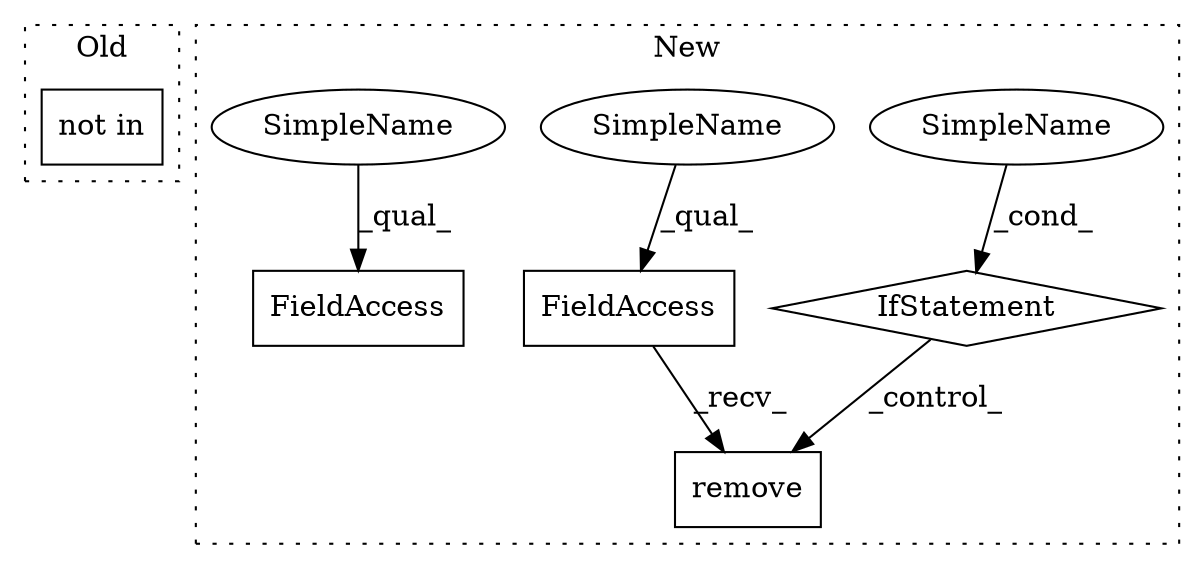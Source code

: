 digraph G {
subgraph cluster0 {
1 [label="not in" a="108" s="9170" l="41" shape="box"];
label = "Old";
style="dotted";
}
subgraph cluster1 {
2 [label="remove" a="32" s="9533,9554" l="7,1" shape="box"];
3 [label="IfStatement" a="25" s="9419,9492" l="4,2" shape="diamond"];
4 [label="SimpleName" a="42" s="" l="" shape="ellipse"];
5 [label="FieldAccess" a="22" s="9504" l="28" shape="box"];
6 [label="FieldAccess" a="22" s="9463" l="28" shape="box"];
7 [label="SimpleName" a="42" s="9504" l="13" shape="ellipse"];
8 [label="SimpleName" a="42" s="9463" l="13" shape="ellipse"];
label = "New";
style="dotted";
}
3 -> 2 [label="_control_"];
4 -> 3 [label="_cond_"];
5 -> 2 [label="_recv_"];
7 -> 5 [label="_qual_"];
8 -> 6 [label="_qual_"];
}